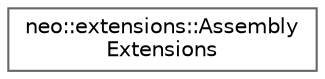 digraph "Graphical Class Hierarchy"
{
 // LATEX_PDF_SIZE
  bgcolor="transparent";
  edge [fontname=Helvetica,fontsize=10,labelfontname=Helvetica,labelfontsize=10];
  node [fontname=Helvetica,fontsize=10,shape=box,height=0.2,width=0.4];
  rankdir="LR";
  Node0 [id="Node000000",label="neo::extensions::Assembly\lExtensions",height=0.2,width=0.4,color="grey40", fillcolor="white", style="filled",URL="$classneo_1_1extensions_1_1_assembly_extensions.html",tooltip="Extensions for assembly and type reflection."];
}
